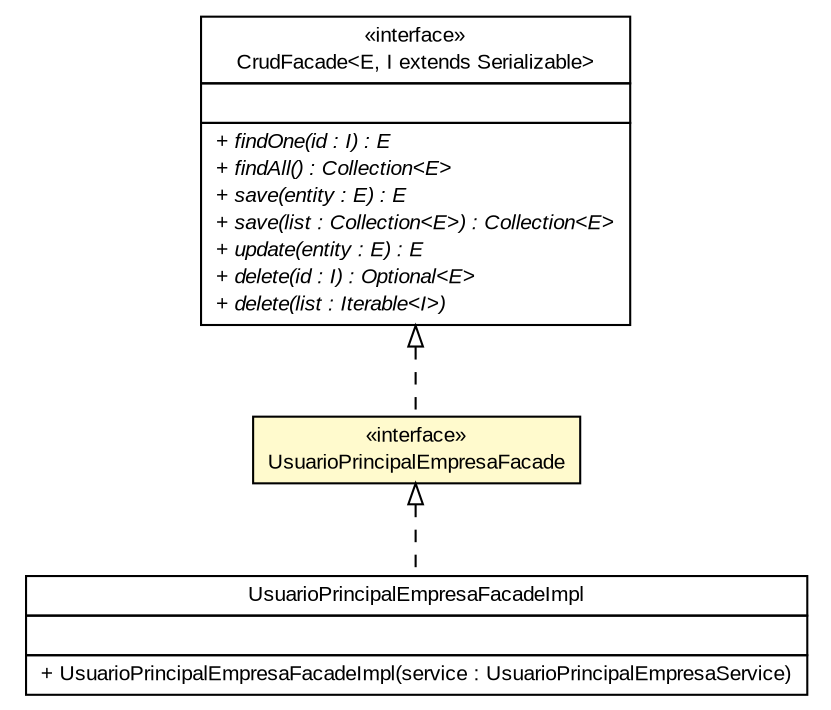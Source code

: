 #!/usr/local/bin/dot
#
# Class diagram 
# Generated by UMLGraph version R5_6 (http://www.umlgraph.org/)
#

digraph G {
	edge [fontname="arial",fontsize=10,labelfontname="arial",labelfontsize=10];
	node [fontname="arial",fontsize=10,shape=plaintext];
	nodesep=0.25;
	ranksep=0.5;
	// br.gov.to.sefaz.business.facade.CrudFacade<E, I extends java.io.Serializable>
	c833710 [label=<<table title="br.gov.to.sefaz.business.facade.CrudFacade" border="0" cellborder="1" cellspacing="0" cellpadding="2" port="p" href="../../../../business/facade/CrudFacade.html">
		<tr><td><table border="0" cellspacing="0" cellpadding="1">
<tr><td align="center" balign="center"> &#171;interface&#187; </td></tr>
<tr><td align="center" balign="center"> CrudFacade&lt;E, I extends Serializable&gt; </td></tr>
		</table></td></tr>
		<tr><td><table border="0" cellspacing="0" cellpadding="1">
<tr><td align="left" balign="left">  </td></tr>
		</table></td></tr>
		<tr><td><table border="0" cellspacing="0" cellpadding="1">
<tr><td align="left" balign="left"><font face="arial italic" point-size="10.0"> + findOne(id : I) : E </font></td></tr>
<tr><td align="left" balign="left"><font face="arial italic" point-size="10.0"> + findAll() : Collection&lt;E&gt; </font></td></tr>
<tr><td align="left" balign="left"><font face="arial italic" point-size="10.0"> + save(entity : E) : E </font></td></tr>
<tr><td align="left" balign="left"><font face="arial italic" point-size="10.0"> + save(list : Collection&lt;E&gt;) : Collection&lt;E&gt; </font></td></tr>
<tr><td align="left" balign="left"><font face="arial italic" point-size="10.0"> + update(entity : E) : E </font></td></tr>
<tr><td align="left" balign="left"><font face="arial italic" point-size="10.0"> + delete(id : I) : Optional&lt;E&gt; </font></td></tr>
<tr><td align="left" balign="left"><font face="arial italic" point-size="10.0"> + delete(list : Iterable&lt;I&gt;) </font></td></tr>
		</table></td></tr>
		</table>>, URL="../../../../business/facade/CrudFacade.html", fontname="arial", fontcolor="black", fontsize=10.0];
	// br.gov.to.sefaz.seg.business.gestao.facade.UsuarioPrincipalEmpresaFacade
	c833792 [label=<<table title="br.gov.to.sefaz.seg.business.gestao.facade.UsuarioPrincipalEmpresaFacade" border="0" cellborder="1" cellspacing="0" cellpadding="2" port="p" bgcolor="lemonChiffon" href="./UsuarioPrincipalEmpresaFacade.html">
		<tr><td><table border="0" cellspacing="0" cellpadding="1">
<tr><td align="center" balign="center"> &#171;interface&#187; </td></tr>
<tr><td align="center" balign="center"> UsuarioPrincipalEmpresaFacade </td></tr>
		</table></td></tr>
		</table>>, URL="./UsuarioPrincipalEmpresaFacade.html", fontname="arial", fontcolor="black", fontsize=10.0];
	// br.gov.to.sefaz.seg.business.gestao.facade.impl.UsuarioPrincipalEmpresaFacadeImpl
	c833806 [label=<<table title="br.gov.to.sefaz.seg.business.gestao.facade.impl.UsuarioPrincipalEmpresaFacadeImpl" border="0" cellborder="1" cellspacing="0" cellpadding="2" port="p" href="./impl/UsuarioPrincipalEmpresaFacadeImpl.html">
		<tr><td><table border="0" cellspacing="0" cellpadding="1">
<tr><td align="center" balign="center"> UsuarioPrincipalEmpresaFacadeImpl </td></tr>
		</table></td></tr>
		<tr><td><table border="0" cellspacing="0" cellpadding="1">
<tr><td align="left" balign="left">  </td></tr>
		</table></td></tr>
		<tr><td><table border="0" cellspacing="0" cellpadding="1">
<tr><td align="left" balign="left"> + UsuarioPrincipalEmpresaFacadeImpl(service : UsuarioPrincipalEmpresaService) </td></tr>
		</table></td></tr>
		</table>>, URL="./impl/UsuarioPrincipalEmpresaFacadeImpl.html", fontname="arial", fontcolor="black", fontsize=10.0];
	//br.gov.to.sefaz.seg.business.gestao.facade.UsuarioPrincipalEmpresaFacade implements br.gov.to.sefaz.business.facade.CrudFacade<E, I extends java.io.Serializable>
	c833710:p -> c833792:p [dir=back,arrowtail=empty,style=dashed];
	//br.gov.to.sefaz.seg.business.gestao.facade.impl.UsuarioPrincipalEmpresaFacadeImpl implements br.gov.to.sefaz.seg.business.gestao.facade.UsuarioPrincipalEmpresaFacade
	c833792:p -> c833806:p [dir=back,arrowtail=empty,style=dashed];
}

